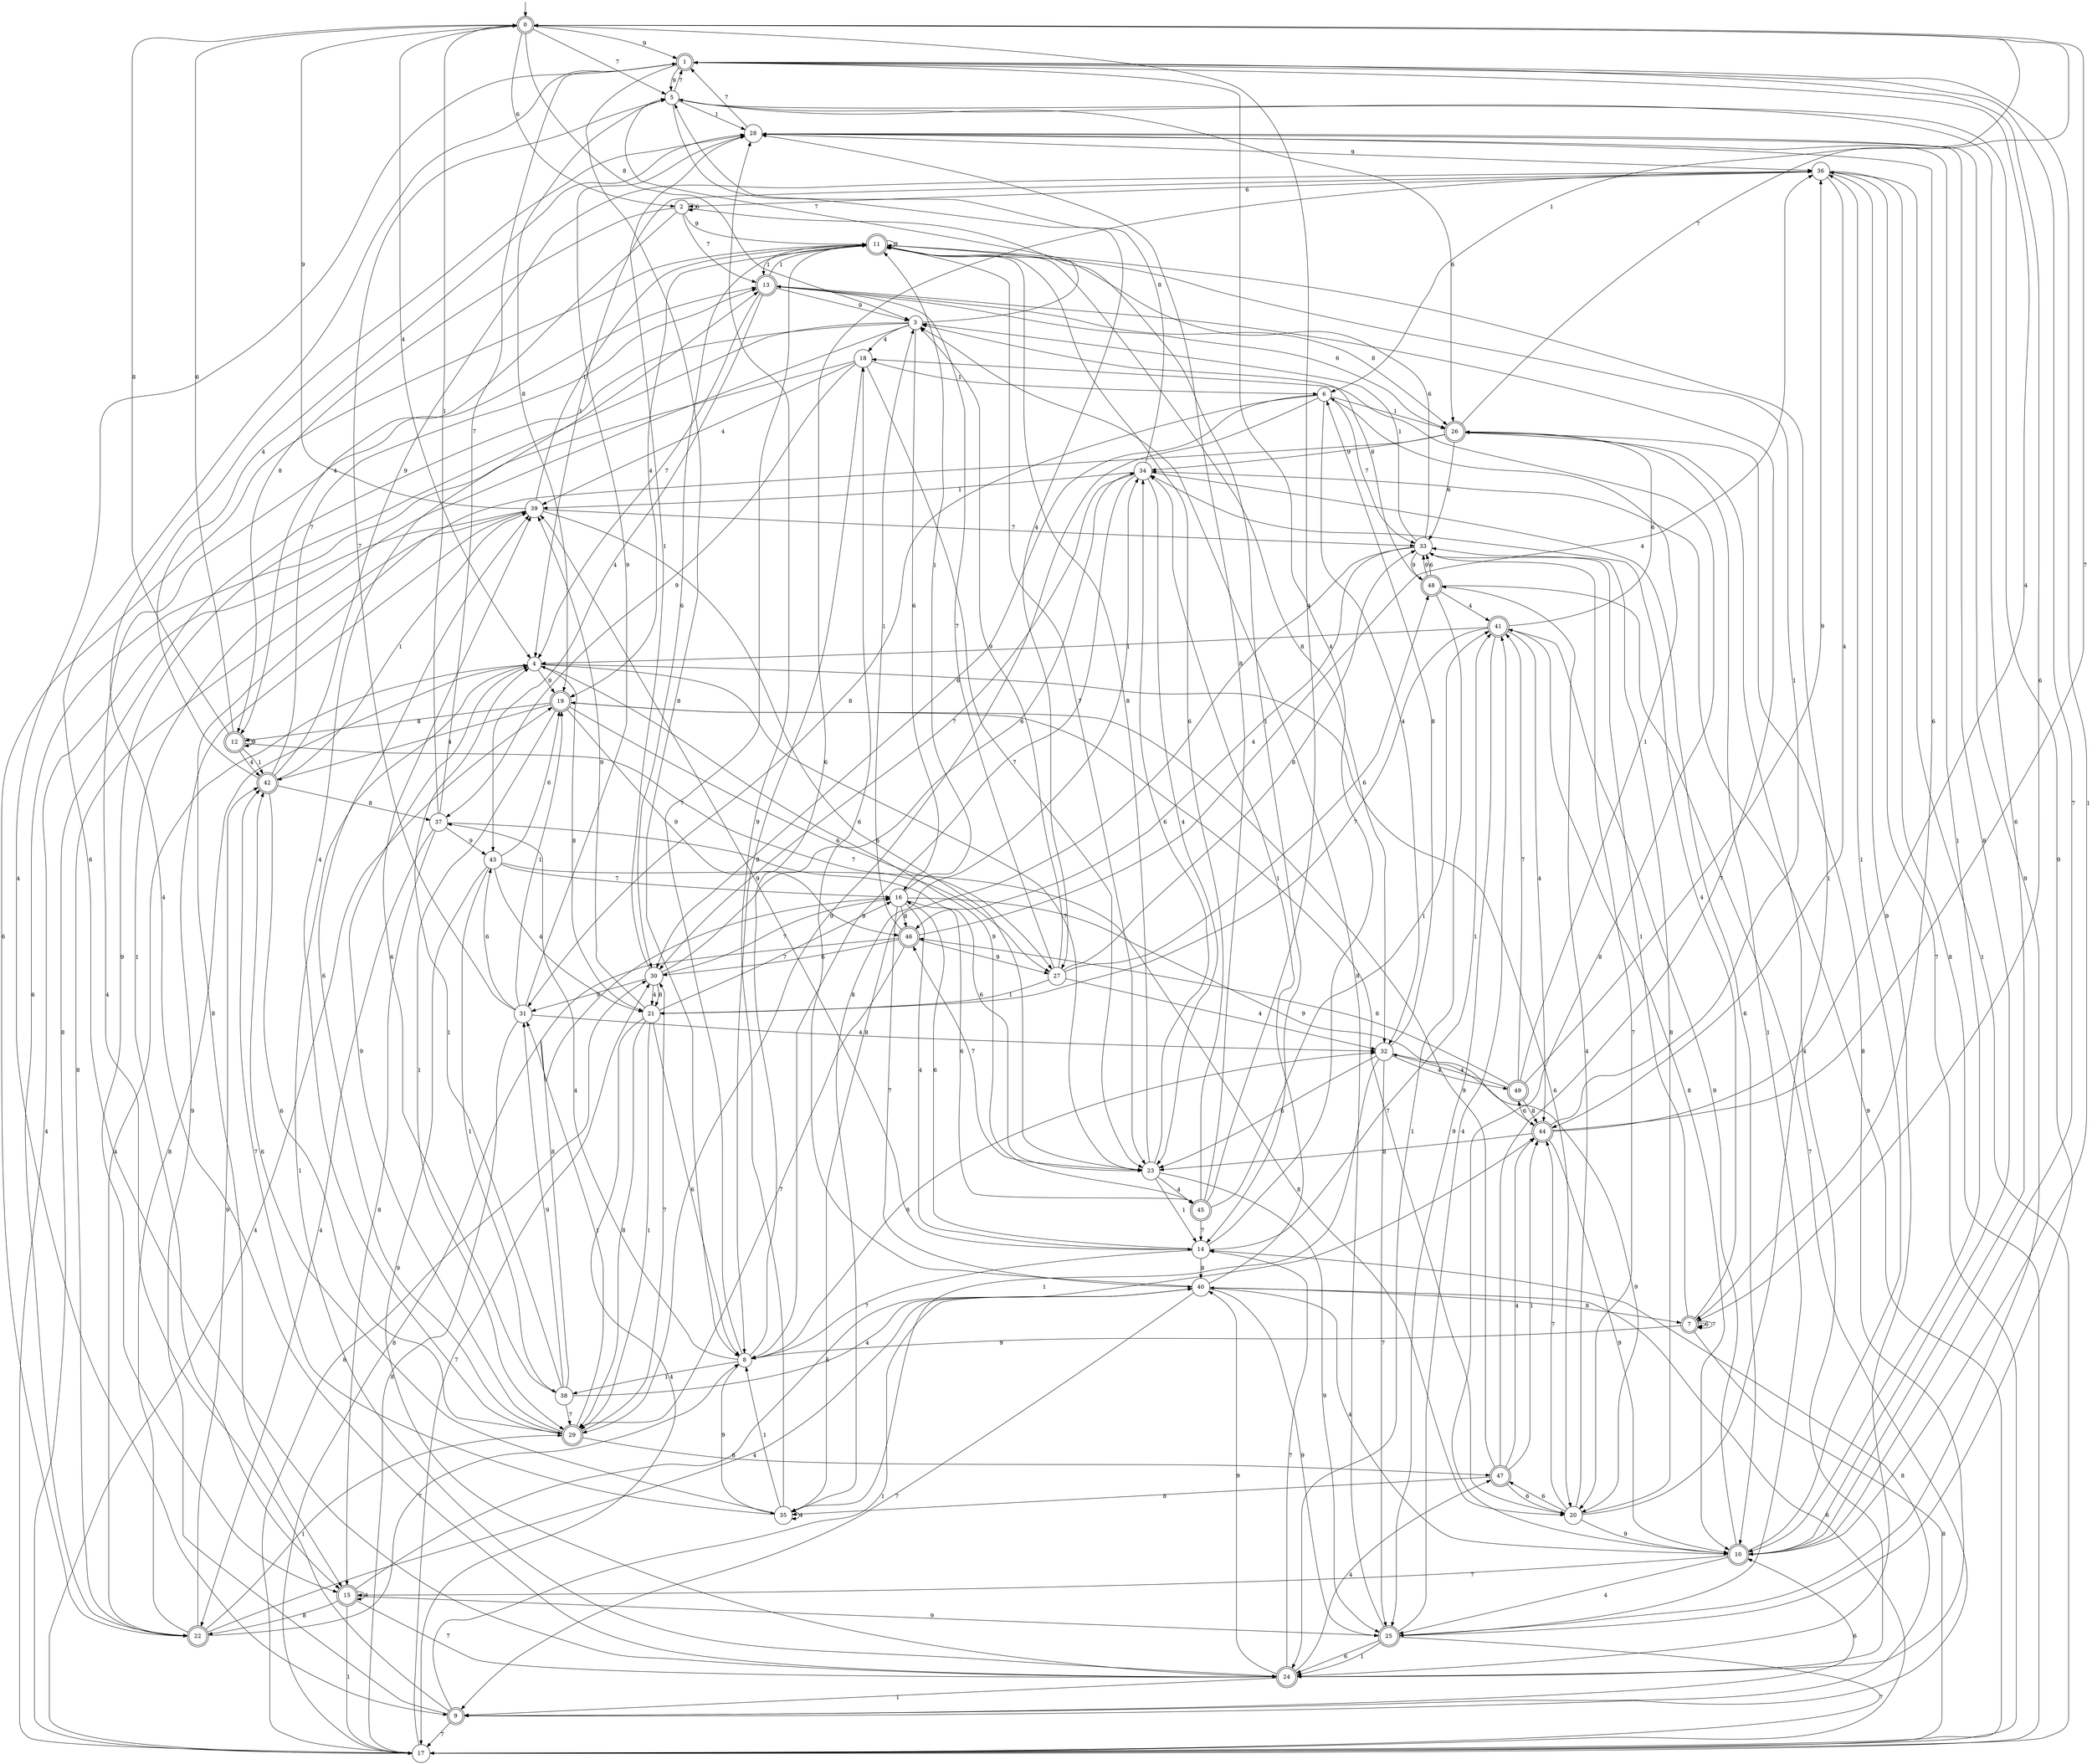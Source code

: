 digraph g {

	s0 [shape="doublecircle" label="0"];
	s1 [shape="doublecircle" label="1"];
	s2 [shape="circle" label="2"];
	s3 [shape="circle" label="3"];
	s4 [shape="circle" label="4"];
	s5 [shape="circle" label="5"];
	s6 [shape="circle" label="6"];
	s7 [shape="doublecircle" label="7"];
	s8 [shape="circle" label="8"];
	s9 [shape="doublecircle" label="9"];
	s10 [shape="doublecircle" label="10"];
	s11 [shape="doublecircle" label="11"];
	s12 [shape="doublecircle" label="12"];
	s13 [shape="doublecircle" label="13"];
	s14 [shape="circle" label="14"];
	s15 [shape="doublecircle" label="15"];
	s16 [shape="circle" label="16"];
	s17 [shape="circle" label="17"];
	s18 [shape="circle" label="18"];
	s19 [shape="doublecircle" label="19"];
	s20 [shape="circle" label="20"];
	s21 [shape="circle" label="21"];
	s22 [shape="doublecircle" label="22"];
	s23 [shape="circle" label="23"];
	s24 [shape="doublecircle" label="24"];
	s25 [shape="doublecircle" label="25"];
	s26 [shape="doublecircle" label="26"];
	s27 [shape="circle" label="27"];
	s28 [shape="circle" label="28"];
	s29 [shape="doublecircle" label="29"];
	s30 [shape="circle" label="30"];
	s31 [shape="circle" label="31"];
	s32 [shape="circle" label="32"];
	s33 [shape="circle" label="33"];
	s34 [shape="circle" label="34"];
	s35 [shape="circle" label="35"];
	s36 [shape="circle" label="36"];
	s37 [shape="circle" label="37"];
	s38 [shape="circle" label="38"];
	s39 [shape="circle" label="39"];
	s40 [shape="circle" label="40"];
	s41 [shape="doublecircle" label="41"];
	s42 [shape="doublecircle" label="42"];
	s43 [shape="circle" label="43"];
	s44 [shape="doublecircle" label="44"];
	s45 [shape="doublecircle" label="45"];
	s46 [shape="doublecircle" label="46"];
	s47 [shape="doublecircle" label="47"];
	s48 [shape="doublecircle" label="48"];
	s49 [shape="doublecircle" label="49"];
	s0 -> s1 [label="9"];
	s0 -> s2 [label="6"];
	s0 -> s3 [label="8"];
	s0 -> s4 [label="4"];
	s0 -> s5 [label="7"];
	s0 -> s6 [label="1"];
	s1 -> s5 [label="9"];
	s1 -> s7 [label="6"];
	s1 -> s8 [label="8"];
	s1 -> s9 [label="4"];
	s1 -> s10 [label="7"];
	s1 -> s10 [label="1"];
	s2 -> s11 [label="9"];
	s2 -> s2 [label="6"];
	s2 -> s12 [label="8"];
	s2 -> s12 [label="4"];
	s2 -> s13 [label="7"];
	s2 -> s14 [label="1"];
	s3 -> s15 [label="9"];
	s3 -> s16 [label="6"];
	s3 -> s17 [label="8"];
	s3 -> s18 [label="4"];
	s3 -> s5 [label="7"];
	s3 -> s15 [label="1"];
	s4 -> s19 [label="9"];
	s4 -> s20 [label="6"];
	s4 -> s21 [label="8"];
	s4 -> s22 [label="4"];
	s4 -> s23 [label="7"];
	s4 -> s24 [label="1"];
	s5 -> s25 [label="9"];
	s5 -> s26 [label="6"];
	s5 -> s19 [label="8"];
	s5 -> s27 [label="4"];
	s5 -> s1 [label="7"];
	s5 -> s28 [label="1"];
	s6 -> s29 [label="9"];
	s6 -> s30 [label="6"];
	s6 -> s31 [label="8"];
	s6 -> s32 [label="4"];
	s6 -> s33 [label="7"];
	s6 -> s26 [label="1"];
	s7 -> s8 [label="9"];
	s7 -> s7 [label="6"];
	s7 -> s17 [label="8"];
	s7 -> s34 [label="4"];
	s7 -> s7 [label="7"];
	s7 -> s33 [label="1"];
	s8 -> s35 [label="9"];
	s8 -> s36 [label="6"];
	s8 -> s32 [label="8"];
	s8 -> s37 [label="4"];
	s8 -> s11 [label="7"];
	s8 -> s38 [label="1"];
	s9 -> s39 [label="9"];
	s9 -> s10 [label="6"];
	s9 -> s14 [label="8"];
	s9 -> s13 [label="4"];
	s9 -> s17 [label="7"];
	s9 -> s40 [label="1"];
	s10 -> s41 [label="9"];
	s10 -> s5 [label="6"];
	s10 -> s18 [label="8"];
	s10 -> s25 [label="4"];
	s10 -> s15 [label="7"];
	s10 -> s36 [label="1"];
	s11 -> s11 [label="9"];
	s11 -> s30 [label="6"];
	s11 -> s32 [label="8"];
	s11 -> s19 [label="4"];
	s11 -> s23 [label="7"];
	s11 -> s13 [label="1"];
	s12 -> s12 [label="9"];
	s12 -> s0 [label="6"];
	s12 -> s0 [label="8"];
	s12 -> s42 [label="4"];
	s12 -> s27 [label="7"];
	s12 -> s42 [label="1"];
	s13 -> s3 [label="9"];
	s13 -> s26 [label="6"];
	s13 -> s26 [label="8"];
	s13 -> s43 [label="4"];
	s13 -> s4 [label="7"];
	s13 -> s11 [label="1"];
	s14 -> s39 [label="9"];
	s14 -> s16 [label="6"];
	s14 -> s40 [label="8"];
	s14 -> s1 [label="4"];
	s14 -> s8 [label="7"];
	s14 -> s41 [label="1"];
	s15 -> s25 [label="9"];
	s15 -> s44 [label="6"];
	s15 -> s22 [label="8"];
	s15 -> s15 [label="4"];
	s15 -> s24 [label="7"];
	s15 -> s17 [label="1"];
	s16 -> s44 [label="9"];
	s16 -> s45 [label="6"];
	s16 -> s46 [label="8"];
	s16 -> s14 [label="4"];
	s16 -> s40 [label="7"];
	s16 -> s11 [label="1"];
	s17 -> s34 [label="9"];
	s17 -> s40 [label="6"];
	s17 -> s30 [label="8"];
	s17 -> s19 [label="4"];
	s17 -> s30 [label="7"];
	s17 -> s36 [label="1"];
	s18 -> s37 [label="9"];
	s18 -> s22 [label="6"];
	s18 -> s8 [label="8"];
	s18 -> s39 [label="4"];
	s18 -> s23 [label="7"];
	s18 -> s6 [label="1"];
	s19 -> s46 [label="9"];
	s19 -> s27 [label="6"];
	s19 -> s12 [label="8"];
	s19 -> s42 [label="4"];
	s19 -> s20 [label="7"];
	s19 -> s29 [label="1"];
	s20 -> s10 [label="9"];
	s20 -> s47 [label="6"];
	s20 -> s33 [label="8"];
	s20 -> s48 [label="4"];
	s20 -> s44 [label="7"];
	s20 -> s11 [label="1"];
	s21 -> s39 [label="9"];
	s21 -> s8 [label="6"];
	s21 -> s29 [label="8"];
	s21 -> s17 [label="4"];
	s21 -> s16 [label="7"];
	s21 -> s29 [label="1"];
	s22 -> s42 [label="9"];
	s22 -> s11 [label="6"];
	s22 -> s4 [label="8"];
	s22 -> s40 [label="4"];
	s22 -> s8 [label="7"];
	s22 -> s29 [label="1"];
	s23 -> s25 [label="9"];
	s23 -> s34 [label="6"];
	s23 -> s11 [label="8"];
	s23 -> s45 [label="4"];
	s23 -> s46 [label="7"];
	s23 -> s14 [label="1"];
	s24 -> s40 [label="9"];
	s24 -> s1 [label="6"];
	s24 -> s26 [label="8"];
	s24 -> s47 [label="4"];
	s24 -> s14 [label="7"];
	s24 -> s9 [label="1"];
	s25 -> s28 [label="9"];
	s25 -> s24 [label="6"];
	s25 -> s3 [label="8"];
	s25 -> s41 [label="4"];
	s25 -> s17 [label="7"];
	s25 -> s24 [label="1"];
	s26 -> s34 [label="9"];
	s26 -> s33 [label="6"];
	s26 -> s15 [label="8"];
	s26 -> s24 [label="4"];
	s26 -> s0 [label="7"];
	s26 -> s25 [label="1"];
	s27 -> s3 [label="9"];
	s27 -> s48 [label="6"];
	s27 -> s33 [label="8"];
	s27 -> s32 [label="4"];
	s27 -> s13 [label="7"];
	s27 -> s21 [label="1"];
	s28 -> s36 [label="9"];
	s28 -> s7 [label="6"];
	s28 -> s10 [label="8"];
	s28 -> s24 [label="4"];
	s28 -> s1 [label="7"];
	s28 -> s10 [label="1"];
	s29 -> s4 [label="9"];
	s29 -> s39 [label="6"];
	s29 -> s47 [label="8"];
	s29 -> s13 [label="4"];
	s29 -> s30 [label="7"];
	s29 -> s31 [label="1"];
	s30 -> s31 [label="9"];
	s30 -> s34 [label="6"];
	s30 -> s21 [label="8"];
	s30 -> s21 [label="4"];
	s30 -> s16 [label="7"];
	s30 -> s28 [label="1"];
	s31 -> s28 [label="9"];
	s31 -> s43 [label="6"];
	s31 -> s17 [label="8"];
	s31 -> s32 [label="4"];
	s31 -> s5 [label="7"];
	s31 -> s19 [label="1"];
	s32 -> s20 [label="9"];
	s32 -> s23 [label="6"];
	s32 -> s6 [label="8"];
	s32 -> s49 [label="4"];
	s32 -> s25 [label="7"];
	s32 -> s35 [label="1"];
	s33 -> s48 [label="9"];
	s33 -> s11 [label="6"];
	s33 -> s35 [label="8"];
	s33 -> s46 [label="4"];
	s33 -> s20 [label="7"];
	s33 -> s3 [label="1"];
	s34 -> s8 [label="9"];
	s34 -> s10 [label="6"];
	s34 -> s5 [label="8"];
	s34 -> s23 [label="4"];
	s34 -> s30 [label="7"];
	s34 -> s39 [label="1"];
	s35 -> s28 [label="9"];
	s35 -> s42 [label="6"];
	s35 -> s34 [label="8"];
	s35 -> s35 [label="4"];
	s35 -> s42 [label="7"];
	s35 -> s8 [label="1"];
	s36 -> s24 [label="9"];
	s36 -> s2 [label="6"];
	s36 -> s17 [label="8"];
	s36 -> s44 [label="4"];
	s36 -> s17 [label="7"];
	s36 -> s4 [label="1"];
	s37 -> s43 [label="9"];
	s37 -> s23 [label="6"];
	s37 -> s15 [label="8"];
	s37 -> s22 [label="4"];
	s37 -> s1 [label="7"];
	s37 -> s0 [label="1"];
	s38 -> s31 [label="9"];
	s38 -> s39 [label="6"];
	s38 -> s16 [label="8"];
	s38 -> s40 [label="4"];
	s38 -> s29 [label="7"];
	s38 -> s4 [label="1"];
	s39 -> s0 [label="9"];
	s39 -> s23 [label="6"];
	s39 -> s22 [label="8"];
	s39 -> s17 [label="4"];
	s39 -> s33 [label="7"];
	s39 -> s11 [label="1"];
	s40 -> s25 [label="9"];
	s40 -> s18 [label="6"];
	s40 -> s7 [label="8"];
	s40 -> s10 [label="4"];
	s40 -> s9 [label="7"];
	s40 -> s34 [label="1"];
	s41 -> s25 [label="9"];
	s41 -> s26 [label="6"];
	s41 -> s10 [label="8"];
	s41 -> s44 [label="4"];
	s41 -> s21 [label="7"];
	s41 -> s4 [label="1"];
	s42 -> s36 [label="9"];
	s42 -> s29 [label="6"];
	s42 -> s37 [label="8"];
	s42 -> s28 [label="4"];
	s42 -> s13 [label="7"];
	s42 -> s39 [label="1"];
	s43 -> s24 [label="9"];
	s43 -> s19 [label="6"];
	s43 -> s20 [label="8"];
	s43 -> s21 [label="4"];
	s43 -> s16 [label="7"];
	s43 -> s38 [label="1"];
	s44 -> s10 [label="9"];
	s44 -> s49 [label="6"];
	s44 -> s23 [label="8"];
	s44 -> s1 [label="4"];
	s44 -> s0 [label="7"];
	s44 -> s11 [label="1"];
	s45 -> s4 [label="9"];
	s45 -> s11 [label="6"];
	s45 -> s28 [label="8"];
	s45 -> s0 [label="4"];
	s45 -> s14 [label="7"];
	s45 -> s41 [label="1"];
	s46 -> s27 [label="9"];
	s46 -> s30 [label="6"];
	s46 -> s17 [label="8"];
	s46 -> s36 [label="4"];
	s46 -> s29 [label="7"];
	s46 -> s3 [label="1"];
	s47 -> s19 [label="9"];
	s47 -> s20 [label="6"];
	s47 -> s35 [label="8"];
	s47 -> s44 [label="4"];
	s47 -> s13 [label="7"];
	s47 -> s44 [label="1"];
	s48 -> s33 [label="9"];
	s48 -> s33 [label="6"];
	s48 -> s3 [label="8"];
	s48 -> s41 [label="4"];
	s48 -> s9 [label="7"];
	s48 -> s24 [label="1"];
	s49 -> s36 [label="9"];
	s49 -> s46 [label="6"];
	s49 -> s44 [label="8"];
	s49 -> s32 [label="4"];
	s49 -> s41 [label="7"];
	s49 -> s6 [label="1"];

__start0 [label="" shape="none" width="0" height="0"];
__start0 -> s0;

}
